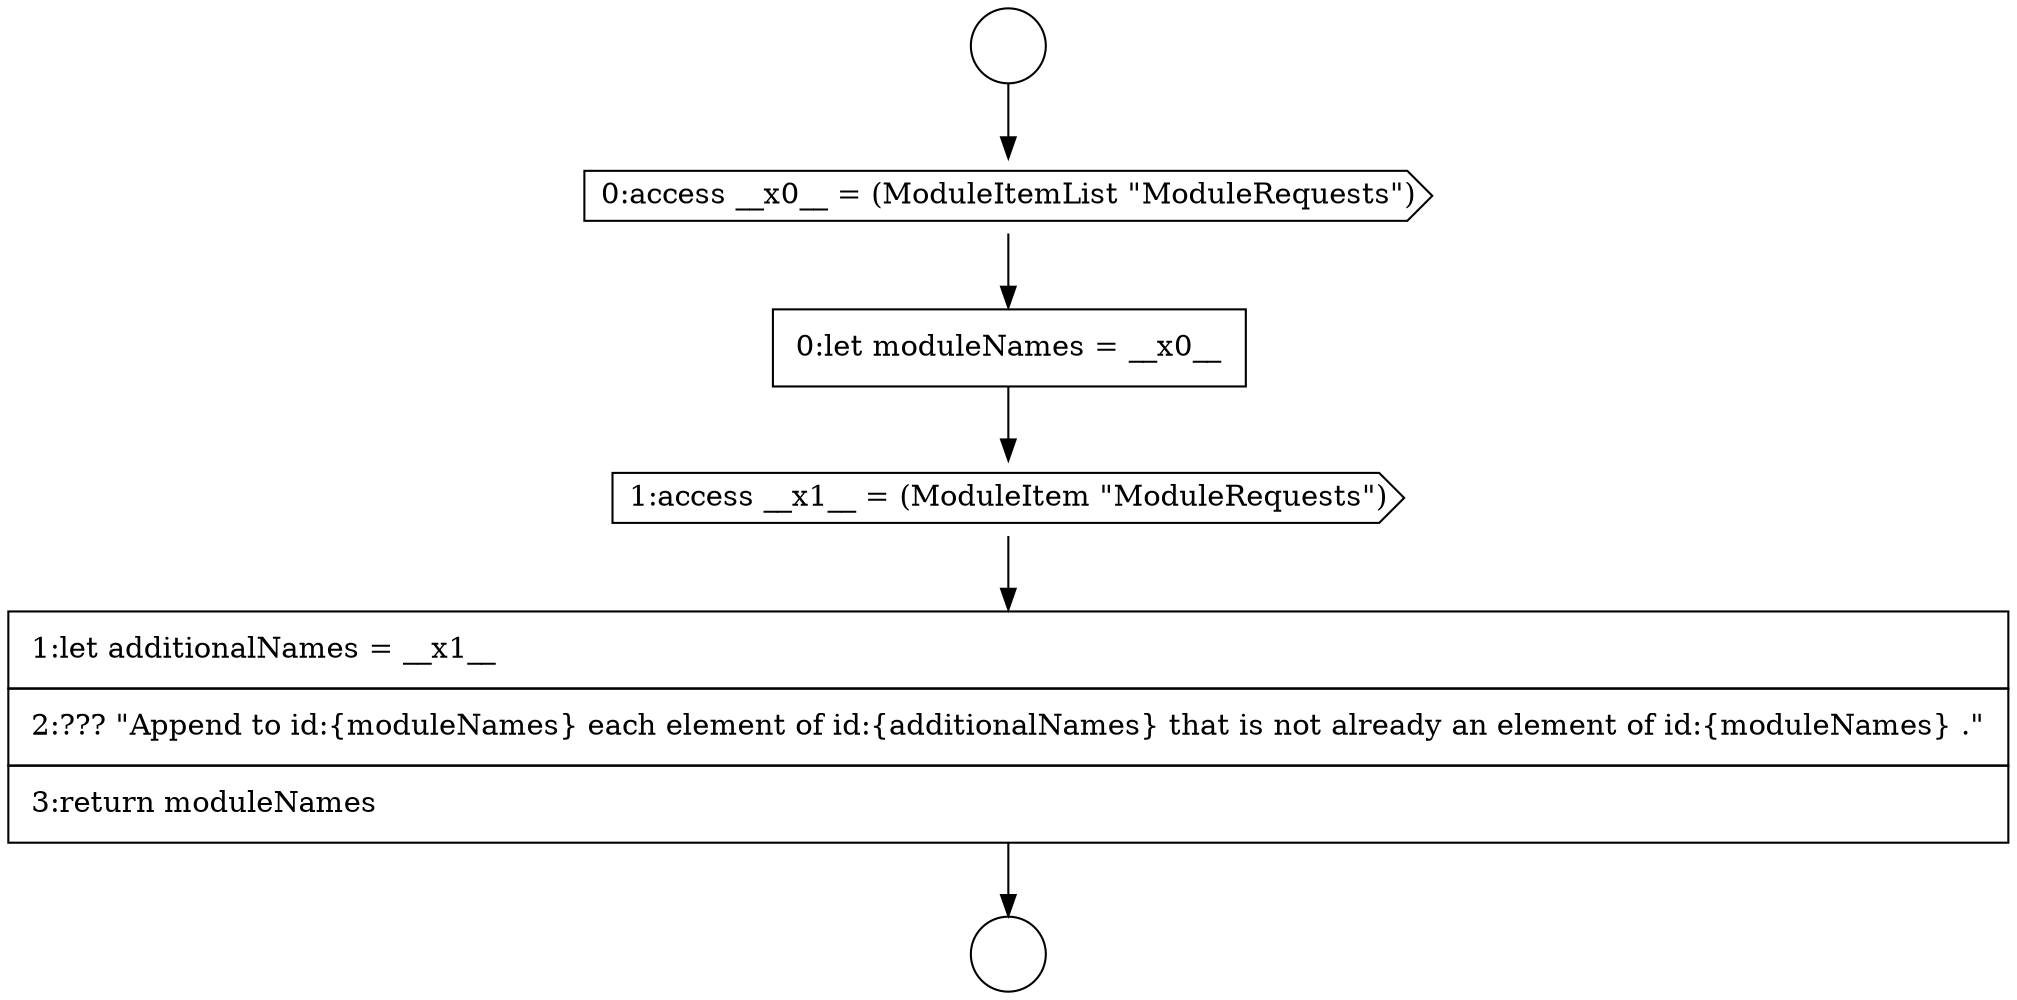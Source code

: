 digraph {
  node10081 [shape=cds, label=<<font color="black">0:access __x0__ = (ModuleItemList &quot;ModuleRequests&quot;)</font>> color="black" fillcolor="white" style=filled]
  node10084 [shape=none, margin=0, label=<<font color="black">
    <table border="0" cellborder="1" cellspacing="0" cellpadding="10">
      <tr><td align="left">1:let additionalNames = __x1__</td></tr>
      <tr><td align="left">2:??? &quot;Append to id:{moduleNames} each element of id:{additionalNames} that is not already an element of id:{moduleNames} .&quot;</td></tr>
      <tr><td align="left">3:return moduleNames</td></tr>
    </table>
  </font>> color="black" fillcolor="white" style=filled]
  node10079 [shape=circle label=" " color="black" fillcolor="white" style=filled]
  node10083 [shape=cds, label=<<font color="black">1:access __x1__ = (ModuleItem &quot;ModuleRequests&quot;)</font>> color="black" fillcolor="white" style=filled]
  node10080 [shape=circle label=" " color="black" fillcolor="white" style=filled]
  node10082 [shape=none, margin=0, label=<<font color="black">
    <table border="0" cellborder="1" cellspacing="0" cellpadding="10">
      <tr><td align="left">0:let moduleNames = __x0__</td></tr>
    </table>
  </font>> color="black" fillcolor="white" style=filled]
  node10082 -> node10083 [ color="black"]
  node10083 -> node10084 [ color="black"]
  node10084 -> node10080 [ color="black"]
  node10079 -> node10081 [ color="black"]
  node10081 -> node10082 [ color="black"]
}
